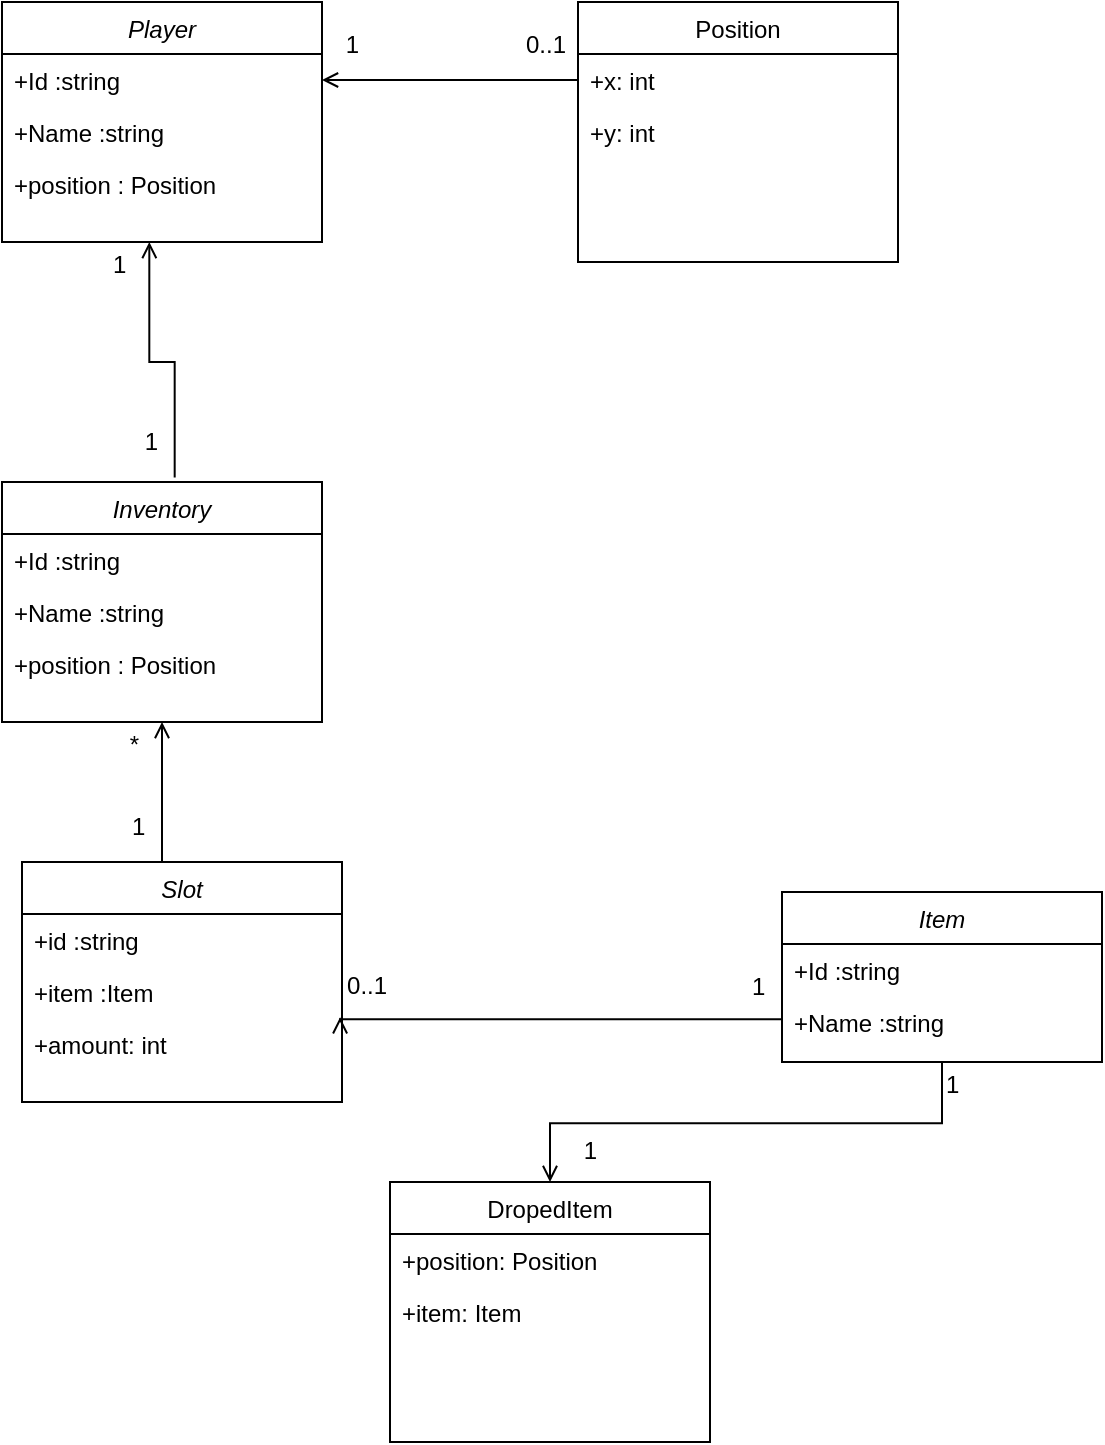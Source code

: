 <mxfile version="26.1.1">
  <diagram id="C5RBs43oDa-KdzZeNtuy" name="Page-1">
    <mxGraphModel dx="1221" dy="759" grid="1" gridSize="10" guides="1" tooltips="1" connect="1" arrows="1" fold="1" page="1" pageScale="1" pageWidth="827" pageHeight="1169" math="0" shadow="0">
      <root>
        <mxCell id="WIyWlLk6GJQsqaUBKTNV-0" />
        <mxCell id="WIyWlLk6GJQsqaUBKTNV-1" parent="WIyWlLk6GJQsqaUBKTNV-0" />
        <mxCell id="zkfFHV4jXpPFQw0GAbJ--0" value="Player" style="swimlane;fontStyle=2;align=center;verticalAlign=top;childLayout=stackLayout;horizontal=1;startSize=26;horizontalStack=0;resizeParent=1;resizeLast=0;collapsible=1;marginBottom=0;rounded=0;shadow=0;strokeWidth=1;" parent="WIyWlLk6GJQsqaUBKTNV-1" vertex="1">
          <mxGeometry x="220" y="80" width="160" height="120" as="geometry">
            <mxRectangle x="230" y="140" width="160" height="26" as="alternateBounds" />
          </mxGeometry>
        </mxCell>
        <mxCell id="zkfFHV4jXpPFQw0GAbJ--2" value="+Id :string" style="text;align=left;verticalAlign=top;spacingLeft=4;spacingRight=4;overflow=hidden;rotatable=0;points=[[0,0.5],[1,0.5]];portConstraint=eastwest;rounded=0;shadow=0;html=0;" parent="zkfFHV4jXpPFQw0GAbJ--0" vertex="1">
          <mxGeometry y="26" width="160" height="26" as="geometry" />
        </mxCell>
        <mxCell id="zkfFHV4jXpPFQw0GAbJ--1" value="+Name :string" style="text;align=left;verticalAlign=top;spacingLeft=4;spacingRight=4;overflow=hidden;rotatable=0;points=[[0,0.5],[1,0.5]];portConstraint=eastwest;" parent="zkfFHV4jXpPFQw0GAbJ--0" vertex="1">
          <mxGeometry y="52" width="160" height="26" as="geometry" />
        </mxCell>
        <mxCell id="zkfFHV4jXpPFQw0GAbJ--3" value="+position : Position" style="text;align=left;verticalAlign=top;spacingLeft=4;spacingRight=4;overflow=hidden;rotatable=0;points=[[0,0.5],[1,0.5]];portConstraint=eastwest;rounded=0;shadow=0;html=0;" parent="zkfFHV4jXpPFQw0GAbJ--0" vertex="1">
          <mxGeometry y="78" width="160" height="26" as="geometry" />
        </mxCell>
        <mxCell id="zkfFHV4jXpPFQw0GAbJ--17" value="Position" style="swimlane;fontStyle=0;align=center;verticalAlign=top;childLayout=stackLayout;horizontal=1;startSize=26;horizontalStack=0;resizeParent=1;resizeLast=0;collapsible=1;marginBottom=0;rounded=0;shadow=0;strokeWidth=1;" parent="WIyWlLk6GJQsqaUBKTNV-1" vertex="1">
          <mxGeometry x="508" y="80" width="160" height="130" as="geometry">
            <mxRectangle x="550" y="140" width="160" height="26" as="alternateBounds" />
          </mxGeometry>
        </mxCell>
        <mxCell id="dCnM2K1iGux4JOiI9b_h-2" value="+x: int" style="text;align=left;verticalAlign=top;spacingLeft=4;spacingRight=4;overflow=hidden;rotatable=0;points=[[0,0.5],[1,0.5]];portConstraint=eastwest;" vertex="1" parent="zkfFHV4jXpPFQw0GAbJ--17">
          <mxGeometry y="26" width="160" height="26" as="geometry" />
        </mxCell>
        <mxCell id="dCnM2K1iGux4JOiI9b_h-1" value="+y: int" style="text;align=left;verticalAlign=top;spacingLeft=4;spacingRight=4;overflow=hidden;rotatable=0;points=[[0,0.5],[1,0.5]];portConstraint=eastwest;" vertex="1" parent="zkfFHV4jXpPFQw0GAbJ--17">
          <mxGeometry y="52" width="160" height="26" as="geometry" />
        </mxCell>
        <mxCell id="zkfFHV4jXpPFQw0GAbJ--26" value="" style="endArrow=open;shadow=0;strokeWidth=1;rounded=0;curved=0;endFill=1;edgeStyle=elbowEdgeStyle;elbow=vertical;exitX=0;exitY=0.5;exitDx=0;exitDy=0;entryX=1;entryY=0.5;entryDx=0;entryDy=0;" parent="WIyWlLk6GJQsqaUBKTNV-1" source="dCnM2K1iGux4JOiI9b_h-2" target="zkfFHV4jXpPFQw0GAbJ--2" edge="1">
          <mxGeometry x="0.5" y="41" relative="1" as="geometry">
            <mxPoint x="380" y="130" as="sourcePoint" />
            <mxPoint x="430" y="170" as="targetPoint" />
            <mxPoint x="-40" y="32" as="offset" />
          </mxGeometry>
        </mxCell>
        <mxCell id="zkfFHV4jXpPFQw0GAbJ--27" value="0..1" style="resizable=0;align=left;verticalAlign=bottom;labelBackgroundColor=none;fontSize=12;" parent="zkfFHV4jXpPFQw0GAbJ--26" connectable="0" vertex="1">
          <mxGeometry x="-1" relative="1" as="geometry">
            <mxPoint x="-28" y="-9" as="offset" />
          </mxGeometry>
        </mxCell>
        <mxCell id="zkfFHV4jXpPFQw0GAbJ--28" value="1" style="resizable=0;align=right;verticalAlign=bottom;labelBackgroundColor=none;fontSize=12;" parent="zkfFHV4jXpPFQw0GAbJ--26" connectable="0" vertex="1">
          <mxGeometry x="1" relative="1" as="geometry">
            <mxPoint x="20" y="-9" as="offset" />
          </mxGeometry>
        </mxCell>
        <mxCell id="dCnM2K1iGux4JOiI9b_h-3" value="Inventory" style="swimlane;fontStyle=2;align=center;verticalAlign=top;childLayout=stackLayout;horizontal=1;startSize=26;horizontalStack=0;resizeParent=1;resizeLast=0;collapsible=1;marginBottom=0;rounded=0;shadow=0;strokeWidth=1;" vertex="1" parent="WIyWlLk6GJQsqaUBKTNV-1">
          <mxGeometry x="220" y="320" width="160" height="120" as="geometry">
            <mxRectangle x="230" y="140" width="160" height="26" as="alternateBounds" />
          </mxGeometry>
        </mxCell>
        <mxCell id="dCnM2K1iGux4JOiI9b_h-4" value="+Id :string" style="text;align=left;verticalAlign=top;spacingLeft=4;spacingRight=4;overflow=hidden;rotatable=0;points=[[0,0.5],[1,0.5]];portConstraint=eastwest;rounded=0;shadow=0;html=0;" vertex="1" parent="dCnM2K1iGux4JOiI9b_h-3">
          <mxGeometry y="26" width="160" height="26" as="geometry" />
        </mxCell>
        <mxCell id="dCnM2K1iGux4JOiI9b_h-5" value="+Name :string" style="text;align=left;verticalAlign=top;spacingLeft=4;spacingRight=4;overflow=hidden;rotatable=0;points=[[0,0.5],[1,0.5]];portConstraint=eastwest;" vertex="1" parent="dCnM2K1iGux4JOiI9b_h-3">
          <mxGeometry y="52" width="160" height="26" as="geometry" />
        </mxCell>
        <mxCell id="dCnM2K1iGux4JOiI9b_h-6" value="+position : Position" style="text;align=left;verticalAlign=top;spacingLeft=4;spacingRight=4;overflow=hidden;rotatable=0;points=[[0,0.5],[1,0.5]];portConstraint=eastwest;rounded=0;shadow=0;html=0;" vertex="1" parent="dCnM2K1iGux4JOiI9b_h-3">
          <mxGeometry y="78" width="160" height="26" as="geometry" />
        </mxCell>
        <mxCell id="dCnM2K1iGux4JOiI9b_h-7" value="Item" style="swimlane;fontStyle=2;align=center;verticalAlign=top;childLayout=stackLayout;horizontal=1;startSize=26;horizontalStack=0;resizeParent=1;resizeLast=0;collapsible=1;marginBottom=0;rounded=0;shadow=0;strokeWidth=1;" vertex="1" parent="WIyWlLk6GJQsqaUBKTNV-1">
          <mxGeometry x="610" y="525" width="160" height="85" as="geometry">
            <mxRectangle x="230" y="140" width="160" height="26" as="alternateBounds" />
          </mxGeometry>
        </mxCell>
        <mxCell id="dCnM2K1iGux4JOiI9b_h-8" value="+Id :string" style="text;align=left;verticalAlign=top;spacingLeft=4;spacingRight=4;overflow=hidden;rotatable=0;points=[[0,0.5],[1,0.5]];portConstraint=eastwest;rounded=0;shadow=0;html=0;" vertex="1" parent="dCnM2K1iGux4JOiI9b_h-7">
          <mxGeometry y="26" width="160" height="26" as="geometry" />
        </mxCell>
        <mxCell id="dCnM2K1iGux4JOiI9b_h-9" value="+Name :string" style="text;align=left;verticalAlign=top;spacingLeft=4;spacingRight=4;overflow=hidden;rotatable=0;points=[[0,0.5],[1,0.5]];portConstraint=eastwest;" vertex="1" parent="dCnM2K1iGux4JOiI9b_h-7">
          <mxGeometry y="52" width="160" height="26" as="geometry" />
        </mxCell>
        <mxCell id="dCnM2K1iGux4JOiI9b_h-11" value="" style="endArrow=open;shadow=0;strokeWidth=1;rounded=0;curved=0;endFill=1;edgeStyle=elbowEdgeStyle;elbow=vertical;exitX=0.573;exitY=-0.019;exitDx=0;exitDy=0;entryX=0.5;entryY=1;entryDx=0;entryDy=0;exitPerimeter=0;" edge="1" parent="WIyWlLk6GJQsqaUBKTNV-1">
          <mxGeometry x="0.5" y="41" relative="1" as="geometry">
            <mxPoint x="306.34" y="317.72" as="sourcePoint" />
            <mxPoint x="293.66" y="200" as="targetPoint" />
            <mxPoint x="-40" y="32" as="offset" />
            <Array as="points">
              <mxPoint x="300" y="260" />
            </Array>
          </mxGeometry>
        </mxCell>
        <mxCell id="dCnM2K1iGux4JOiI9b_h-12" value="1" style="resizable=0;align=left;verticalAlign=bottom;labelBackgroundColor=none;fontSize=12;" connectable="0" vertex="1" parent="dCnM2K1iGux4JOiI9b_h-11">
          <mxGeometry x="-1" relative="1" as="geometry">
            <mxPoint x="-17" y="-9" as="offset" />
          </mxGeometry>
        </mxCell>
        <mxCell id="dCnM2K1iGux4JOiI9b_h-13" value="1" style="resizable=0;align=right;verticalAlign=bottom;labelBackgroundColor=none;fontSize=12;" connectable="0" vertex="1" parent="dCnM2K1iGux4JOiI9b_h-11">
          <mxGeometry x="1" relative="1" as="geometry">
            <mxPoint x="-10" y="20" as="offset" />
          </mxGeometry>
        </mxCell>
        <mxCell id="dCnM2K1iGux4JOiI9b_h-14" value="Slot" style="swimlane;fontStyle=2;align=center;verticalAlign=top;childLayout=stackLayout;horizontal=1;startSize=26;horizontalStack=0;resizeParent=1;resizeLast=0;collapsible=1;marginBottom=0;rounded=0;shadow=0;strokeWidth=1;" vertex="1" parent="WIyWlLk6GJQsqaUBKTNV-1">
          <mxGeometry x="230" y="510" width="160" height="120" as="geometry">
            <mxRectangle x="230" y="140" width="160" height="26" as="alternateBounds" />
          </mxGeometry>
        </mxCell>
        <mxCell id="dCnM2K1iGux4JOiI9b_h-15" value="+id :string" style="text;align=left;verticalAlign=top;spacingLeft=4;spacingRight=4;overflow=hidden;rotatable=0;points=[[0,0.5],[1,0.5]];portConstraint=eastwest;rounded=0;shadow=0;html=0;" vertex="1" parent="dCnM2K1iGux4JOiI9b_h-14">
          <mxGeometry y="26" width="160" height="26" as="geometry" />
        </mxCell>
        <mxCell id="dCnM2K1iGux4JOiI9b_h-16" value="+item :Item " style="text;align=left;verticalAlign=top;spacingLeft=4;spacingRight=4;overflow=hidden;rotatable=0;points=[[0,0.5],[1,0.5]];portConstraint=eastwest;" vertex="1" parent="dCnM2K1iGux4JOiI9b_h-14">
          <mxGeometry y="52" width="160" height="26" as="geometry" />
        </mxCell>
        <mxCell id="dCnM2K1iGux4JOiI9b_h-25" value="+amount: int " style="text;align=left;verticalAlign=top;spacingLeft=4;spacingRight=4;overflow=hidden;rotatable=0;points=[[0,0.5],[1,0.5]];portConstraint=eastwest;" vertex="1" parent="dCnM2K1iGux4JOiI9b_h-14">
          <mxGeometry y="78" width="160" height="26" as="geometry" />
        </mxCell>
        <mxCell id="dCnM2K1iGux4JOiI9b_h-19" value="" style="endArrow=open;shadow=0;strokeWidth=1;rounded=0;curved=0;endFill=1;edgeStyle=elbowEdgeStyle;elbow=vertical;entryX=0.5;entryY=1;entryDx=0;entryDy=0;" edge="1" parent="WIyWlLk6GJQsqaUBKTNV-1" target="dCnM2K1iGux4JOiI9b_h-3">
          <mxGeometry x="0.5" y="41" relative="1" as="geometry">
            <mxPoint x="300" y="510" as="sourcePoint" />
            <mxPoint x="309" y="210" as="targetPoint" />
            <mxPoint x="-40" y="32" as="offset" />
          </mxGeometry>
        </mxCell>
        <mxCell id="dCnM2K1iGux4JOiI9b_h-20" value="1" style="resizable=0;align=left;verticalAlign=bottom;labelBackgroundColor=none;fontSize=12;" connectable="0" vertex="1" parent="dCnM2K1iGux4JOiI9b_h-19">
          <mxGeometry x="-1" relative="1" as="geometry">
            <mxPoint x="-17" y="-9" as="offset" />
          </mxGeometry>
        </mxCell>
        <mxCell id="dCnM2K1iGux4JOiI9b_h-21" value="*" style="resizable=0;align=right;verticalAlign=bottom;labelBackgroundColor=none;fontSize=12;" connectable="0" vertex="1" parent="dCnM2K1iGux4JOiI9b_h-19">
          <mxGeometry x="1" relative="1" as="geometry">
            <mxPoint x="-10" y="20" as="offset" />
          </mxGeometry>
        </mxCell>
        <mxCell id="dCnM2K1iGux4JOiI9b_h-22" value="" style="endArrow=open;shadow=0;strokeWidth=1;rounded=0;curved=0;endFill=1;edgeStyle=elbowEdgeStyle;elbow=vertical;exitX=0;exitY=0.5;exitDx=0;exitDy=0;entryX=0.994;entryY=0.987;entryDx=0;entryDy=0;entryPerimeter=0;" edge="1" parent="WIyWlLk6GJQsqaUBKTNV-1" source="dCnM2K1iGux4JOiI9b_h-9" target="dCnM2K1iGux4JOiI9b_h-16">
          <mxGeometry x="0.5" y="41" relative="1" as="geometry">
            <mxPoint x="597.6" y="588.67" as="sourcePoint" />
            <mxPoint x="430.0" y="581.002" as="targetPoint" />
            <mxPoint x="-40" y="32" as="offset" />
            <Array as="points">
              <mxPoint x="517.6" y="588.67" />
            </Array>
          </mxGeometry>
        </mxCell>
        <mxCell id="dCnM2K1iGux4JOiI9b_h-23" value="1" style="resizable=0;align=left;verticalAlign=bottom;labelBackgroundColor=none;fontSize=12;" connectable="0" vertex="1" parent="dCnM2K1iGux4JOiI9b_h-22">
          <mxGeometry x="-1" relative="1" as="geometry">
            <mxPoint x="-17" y="-9" as="offset" />
          </mxGeometry>
        </mxCell>
        <mxCell id="dCnM2K1iGux4JOiI9b_h-24" value="0..1" style="resizable=0;align=right;verticalAlign=bottom;labelBackgroundColor=none;fontSize=12;" connectable="0" vertex="1" parent="dCnM2K1iGux4JOiI9b_h-22">
          <mxGeometry x="1" relative="1" as="geometry">
            <mxPoint x="25" y="-7" as="offset" />
          </mxGeometry>
        </mxCell>
        <mxCell id="dCnM2K1iGux4JOiI9b_h-27" value="DropedItem" style="swimlane;fontStyle=0;align=center;verticalAlign=top;childLayout=stackLayout;horizontal=1;startSize=26;horizontalStack=0;resizeParent=1;resizeLast=0;collapsible=1;marginBottom=0;rounded=0;shadow=0;strokeWidth=1;" vertex="1" parent="WIyWlLk6GJQsqaUBKTNV-1">
          <mxGeometry x="414" y="670" width="160" height="130" as="geometry">
            <mxRectangle x="550" y="140" width="160" height="26" as="alternateBounds" />
          </mxGeometry>
        </mxCell>
        <mxCell id="dCnM2K1iGux4JOiI9b_h-28" value="+position: Position" style="text;align=left;verticalAlign=top;spacingLeft=4;spacingRight=4;overflow=hidden;rotatable=0;points=[[0,0.5],[1,0.5]];portConstraint=eastwest;" vertex="1" parent="dCnM2K1iGux4JOiI9b_h-27">
          <mxGeometry y="26" width="160" height="26" as="geometry" />
        </mxCell>
        <mxCell id="dCnM2K1iGux4JOiI9b_h-29" value="+item: Item" style="text;align=left;verticalAlign=top;spacingLeft=4;spacingRight=4;overflow=hidden;rotatable=0;points=[[0,0.5],[1,0.5]];portConstraint=eastwest;" vertex="1" parent="dCnM2K1iGux4JOiI9b_h-27">
          <mxGeometry y="52" width="160" height="26" as="geometry" />
        </mxCell>
        <mxCell id="dCnM2K1iGux4JOiI9b_h-30" value="" style="endArrow=open;shadow=0;strokeWidth=1;rounded=0;curved=0;endFill=1;edgeStyle=elbowEdgeStyle;elbow=vertical;exitX=0.5;exitY=1;exitDx=0;exitDy=0;entryX=0.5;entryY=0;entryDx=0;entryDy=0;" edge="1" parent="WIyWlLk6GJQsqaUBKTNV-1" source="dCnM2K1iGux4JOiI9b_h-7" target="dCnM2K1iGux4JOiI9b_h-27">
          <mxGeometry x="0.5" y="41" relative="1" as="geometry">
            <mxPoint x="729" y="642" as="sourcePoint" />
            <mxPoint x="508" y="640" as="targetPoint" />
            <mxPoint x="-40" y="32" as="offset" />
            <Array as="points">
              <mxPoint x="636.6" y="640.67" />
            </Array>
          </mxGeometry>
        </mxCell>
        <mxCell id="dCnM2K1iGux4JOiI9b_h-31" value="1" style="resizable=0;align=left;verticalAlign=bottom;labelBackgroundColor=none;fontSize=12;" connectable="0" vertex="1" parent="dCnM2K1iGux4JOiI9b_h-30">
          <mxGeometry x="-1" relative="1" as="geometry">
            <mxPoint y="20" as="offset" />
          </mxGeometry>
        </mxCell>
        <mxCell id="dCnM2K1iGux4JOiI9b_h-32" value="1" style="resizable=0;align=right;verticalAlign=bottom;labelBackgroundColor=none;fontSize=12;" connectable="0" vertex="1" parent="dCnM2K1iGux4JOiI9b_h-30">
          <mxGeometry x="1" relative="1" as="geometry">
            <mxPoint x="25" y="-7" as="offset" />
          </mxGeometry>
        </mxCell>
      </root>
    </mxGraphModel>
  </diagram>
</mxfile>
